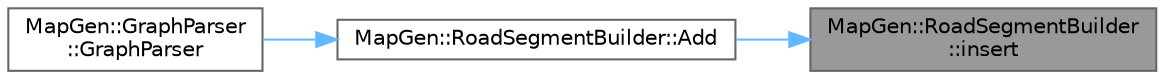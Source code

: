 digraph "MapGen::RoadSegmentBuilder::insert"
{
 // INTERACTIVE_SVG=YES
 // LATEX_PDF_SIZE
  bgcolor="transparent";
  edge [fontname=Helvetica,fontsize=10,labelfontname=Helvetica,labelfontsize=10];
  node [fontname=Helvetica,fontsize=10,shape=box,height=0.2,width=0.4];
  rankdir="RL";
  Node1 [id="Node000001",label="MapGen::RoadSegmentBuilder\l::insert",height=0.2,width=0.4,color="gray40", fillcolor="grey60", style="filled", fontcolor="black",tooltip="Insert both half-edges only if they haven't been visited yet."];
  Node1 -> Node2 [id="edge1_Node000001_Node000002",dir="back",color="steelblue1",style="solid",tooltip=" "];
  Node2 [id="Node000002",label="MapGen::RoadSegmentBuilder::Add",height=0.2,width=0.4,color="grey40", fillcolor="white", style="filled",URL="$d6/d23/classMapGen_1_1RoadSegmentBuilder.html#a2a1c2abec3305901c97cc124d2babc05",tooltip=" "];
  Node2 -> Node3 [id="edge2_Node000002_Node000003",dir="back",color="steelblue1",style="solid",tooltip=" "];
  Node3 [id="Node000003",label="MapGen::GraphParser\l::GraphParser",height=0.2,width=0.4,color="grey40", fillcolor="white", style="filled",URL="$d0/d95/classMapGen_1_1GraphParser.html#a29cba7f149768e4865016cc96451babf",tooltip=" "];
}
